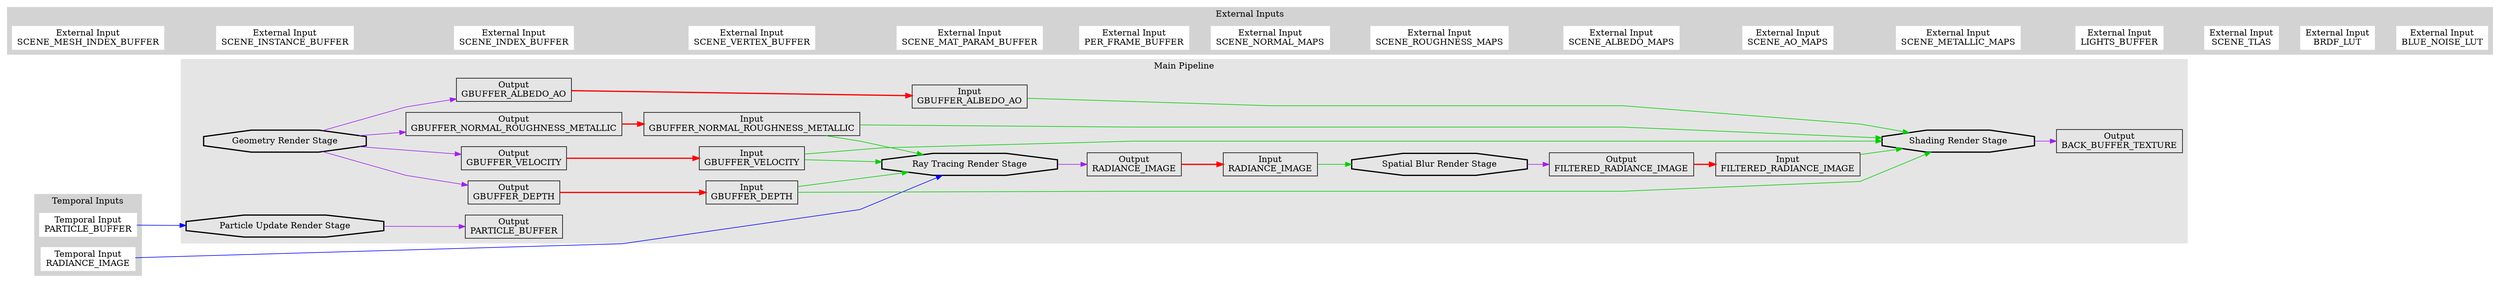 digraph G {
	rankdir = LR;
	splines=polyline
	subgraph cluster0 {
		node [style=filled,color=white];
		style = filled;
		color = lightgrey;
		label = "Temporal Inputs";
		tia26 [shape=box,label="Temporal Input\nPARTICLE_BUFFER"];
		tia15 [shape=box,label="Temporal Input\nRADIANCE_IMAGE"];
	}
	subgraph cluster1 {
		node [style=filled,color=white];
		style = filled;
		color = lightgrey;
		label = "External Inputs";
		eia5 [shape=box,label="External Input\nSCENE_MESH_INDEX_BUFFER"];
		eia4 [shape=box,label="External Input\nSCENE_INSTANCE_BUFFER"];
		eia3 [shape=box,label="External Input\nSCENE_INDEX_BUFFER"];
		eia2 [shape=box,label="External Input\nSCENE_VERTEX_BUFFER"];
		eia1 [shape=box,label="External Input\nSCENE_MAT_PARAM_BUFFER"];
		eia0 [shape=box,label="External Input\nPER_FRAME_BUFFER"];
		eia7 [shape=box,label="External Input\nSCENE_NORMAL_MAPS"];
		eia9 [shape=box,label="External Input\nSCENE_ROUGHNESS_MAPS"];
		eia6 [shape=box,label="External Input\nSCENE_ALBEDO_MAPS"];
		eia8 [shape=box,label="External Input\nSCENE_AO_MAPS"];
		eia10 [shape=box,label="External Input\nSCENE_METALLIC_MAPS"];
		eia19 [shape=box,label="External Input\nLIGHTS_BUFFER"];
		eia20 [shape=box,label="External Input\nSCENE_TLAS"];
		eia21 [shape=box,label="External Input\nBRDF_LUT"];
		eia22 [shape=box,label="External Input\nBLUE_NOISE_LUT"];
	}
	subgraph cluster2 {
		style = filled;
		color = gray90;
		label = "Main Pipeline";
		rs0 [shape=octagon,style=bold,label="Geometry Render Stage"];
		rs2 [shape=octagon,style=bold,label="Spatial Blur Render Stage"];
		rs1 [shape=octagon,style=bold,label="Ray Tracing Render Stage"];
		rs3 [shape=octagon,style=bold,label="Particle Update Render Stage"];
		rs4 [shape=octagon,style=bold,label="Shading Render Stage"];
		ia29 [shape=box,label="Input\nGBUFFER_ALBEDO_AO"];
		ia18 [shape=box,label="Input\nGBUFFER_DEPTH"];
		ia17 [shape=box,label="Input\nGBUFFER_VELOCITY"];
		ia16 [shape=box,label="Input\nGBUFFER_NORMAL_ROUGHNESS_METALLIC"];
		ia28 [shape=box,label="Input\nFILTERED_RADIANCE_IMAGE"];
		ia24 [shape=box,label="Input\nRADIANCE_IMAGE"];
		oa14 [shape=box,label="Output\nGBUFFER_DEPTH"];
		oa13 [shape=box,label="Output\nGBUFFER_VELOCITY"];
		oa12 [shape=box,label="Output\nGBUFFER_NORMAL_ROUGHNESS_METALLIC"];
		oa11 [shape=box,label="Output\nGBUFFER_ALBEDO_AO"];
		oa27 [shape=box,label="Output\nPARTICLE_BUFFER"];
		oa25 [shape=box,label="Output\nFILTERED_RADIANCE_IMAGE"];
		oa23 [shape=box,label="Output\nRADIANCE_IMAGE"];
		oa30 [shape=box,label="Output\nBACK_BUFFER_TEXTURE"];
	}
	{ia24} -> rs2[color=green3];
	{ia16, ia17, ia18} -> rs1[color=green3];
	{tia15} -> rs1[color=blue];
	{tia26} -> rs3[color=blue];
	{ia28, ia29, ia16, ia17, ia18} -> rs4[color=green3];
	eia5 -> eia4 -> eia3 -> eia2 -> eia1 -> eia0 -> eia7 -> eia9 -> eia6 -> eia8 -> eia10 -> eia19 -> eia20 -> eia21 -> eia22[style=invis];
	rs0 -> oa14[color=purple];
	oa14 -> ia18[style=bold,color=red];
	rs0 -> oa13[color=purple];
	oa13 -> ia17[style=bold,color=red];
	rs0 -> oa12[color=purple];
	oa12 -> ia16[style=bold,color=red];
	rs0 -> oa11[color=purple];
	oa11 -> ia29[style=bold,color=red];
	rs3 -> oa27[color=purple];
	rs2 -> oa25[color=purple];
	oa25 -> ia28[style=bold,color=red];
	rs1 -> oa23[color=purple];
	oa23 -> ia24[style=bold,color=red];
	rs4 -> oa30[color=purple];
}